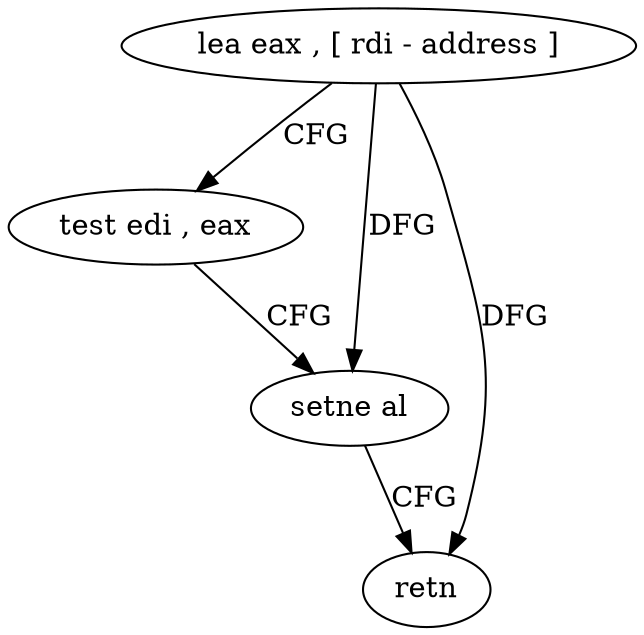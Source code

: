 digraph "func" {
"4211360" [label = "lea eax , [ rdi - address ]" ]
"4211363" [label = "test edi , eax" ]
"4211365" [label = "setne al" ]
"4211368" [label = "retn" ]
"4211360" -> "4211363" [ label = "CFG" ]
"4211360" -> "4211365" [ label = "DFG" ]
"4211360" -> "4211368" [ label = "DFG" ]
"4211363" -> "4211365" [ label = "CFG" ]
"4211365" -> "4211368" [ label = "CFG" ]
}
